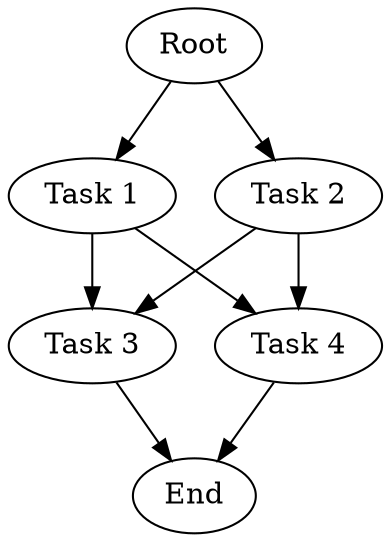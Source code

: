 digraph DataRedistribution {
    root [label="Root", size=1000000000];
    Task1 [label="Task 1", size=1000000000];
    Task2 [label="Task 2", size=1000000000];
    Task3 [label="Task 3", size=1000000000];
    Task4 [label="Task 4", size=1000000000];
    end [label="End", size=1000000000];

    root -> Task1 [size=13107200];
    root -> Task2 [size=13107200];
    Task1 -> Task3 [size=13107200];
    Task1 -> Task4 [size=13107200];
    Task2 -> Task3 [size=13107200];
    Task2 -> Task4 [size=13107200];
    Task3 -> end [size=13107200];
    Task4 -> end [size=13107200];
}
